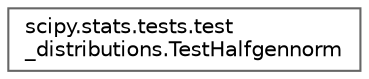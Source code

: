 digraph "Graphical Class Hierarchy"
{
 // LATEX_PDF_SIZE
  bgcolor="transparent";
  edge [fontname=Helvetica,fontsize=10,labelfontname=Helvetica,labelfontsize=10];
  node [fontname=Helvetica,fontsize=10,shape=box,height=0.2,width=0.4];
  rankdir="LR";
  Node0 [id="Node000000",label="scipy.stats.tests.test\l_distributions.TestHalfgennorm",height=0.2,width=0.4,color="grey40", fillcolor="white", style="filled",URL="$dc/d4c/classscipy_1_1stats_1_1tests_1_1test__distributions_1_1TestHalfgennorm.html",tooltip=" "];
}
